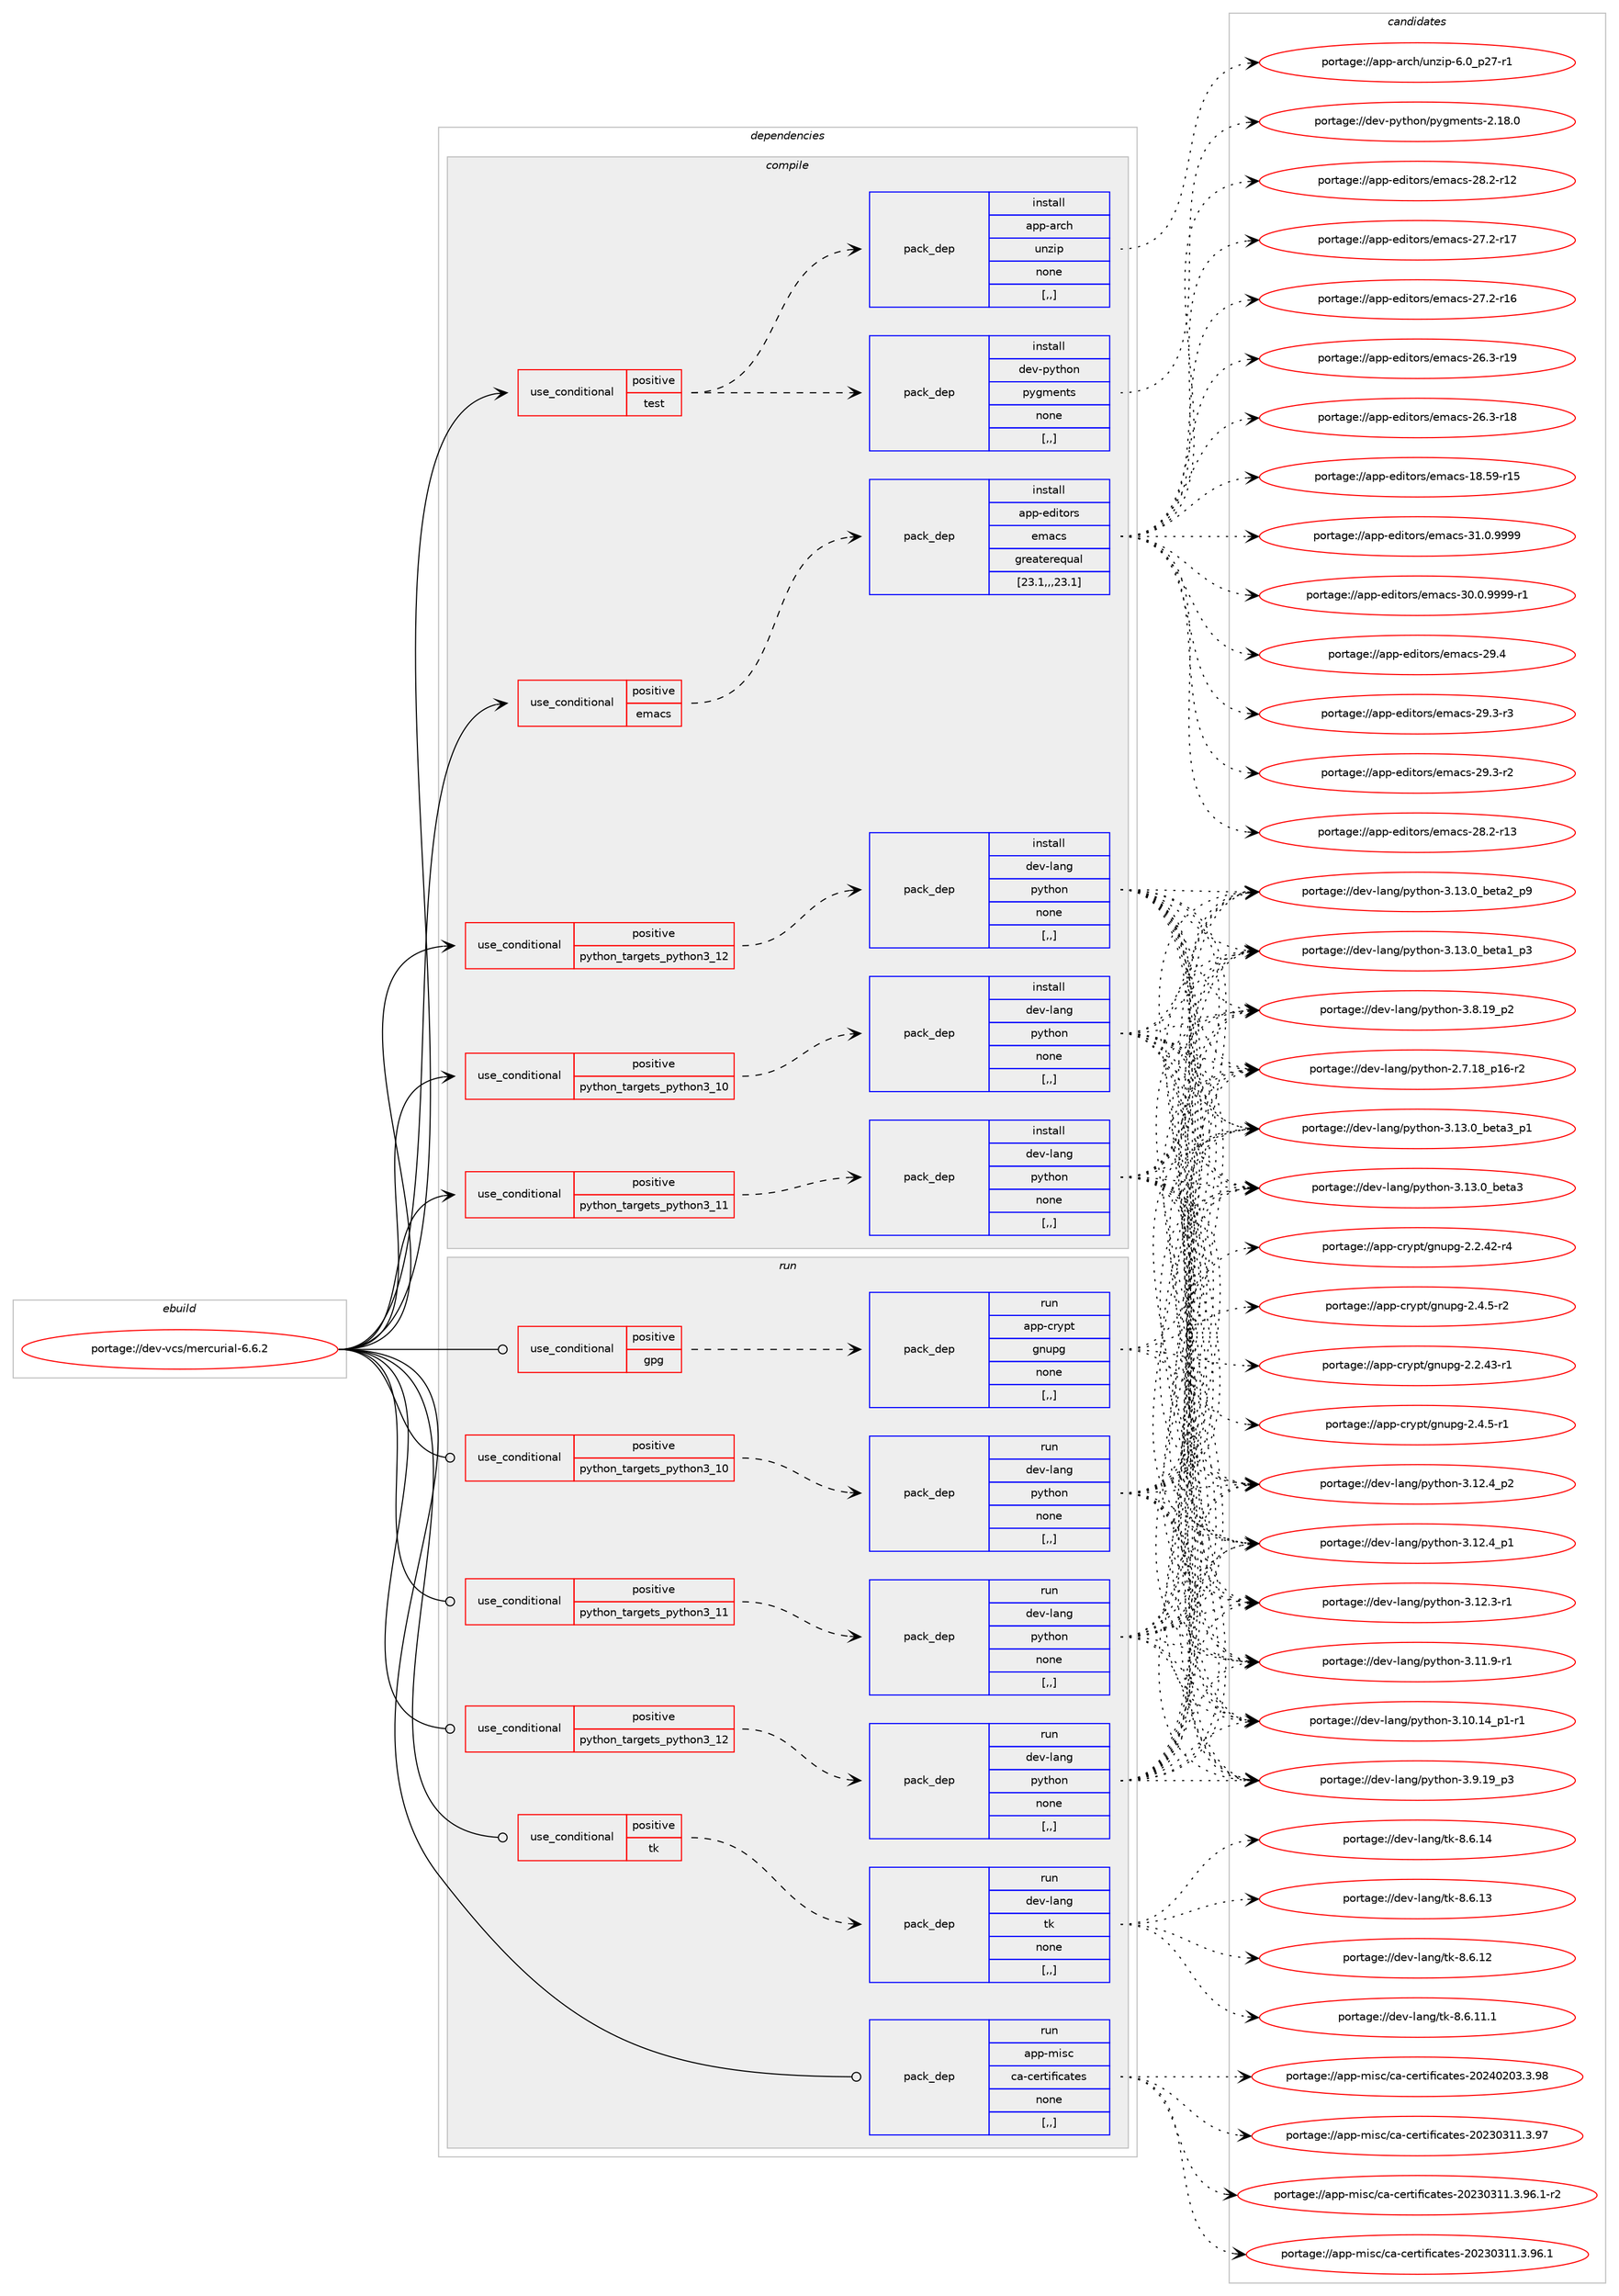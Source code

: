 digraph prolog {

# *************
# Graph options
# *************

newrank=true;
concentrate=true;
compound=true;
graph [rankdir=LR,fontname=Helvetica,fontsize=10,ranksep=1.5];#, ranksep=2.5, nodesep=0.2];
edge  [arrowhead=vee];
node  [fontname=Helvetica,fontsize=10];

# **********
# The ebuild
# **********

subgraph cluster_leftcol {
color=gray;
label=<<i>ebuild</i>>;
id [label="portage://dev-vcs/mercurial-6.6.2", color=red, width=4, href="../dev-vcs/mercurial-6.6.2.svg"];
}

# ****************
# The dependencies
# ****************

subgraph cluster_midcol {
color=gray;
label=<<i>dependencies</i>>;
subgraph cluster_compile {
fillcolor="#eeeeee";
style=filled;
label=<<i>compile</i>>;
subgraph cond62435 {
dependency222277 [label=<<TABLE BORDER="0" CELLBORDER="1" CELLSPACING="0" CELLPADDING="4"><TR><TD ROWSPAN="3" CELLPADDING="10">use_conditional</TD></TR><TR><TD>positive</TD></TR><TR><TD>emacs</TD></TR></TABLE>>, shape=none, color=red];
subgraph pack158361 {
dependency222278 [label=<<TABLE BORDER="0" CELLBORDER="1" CELLSPACING="0" CELLPADDING="4" WIDTH="220"><TR><TD ROWSPAN="6" CELLPADDING="30">pack_dep</TD></TR><TR><TD WIDTH="110">install</TD></TR><TR><TD>app-editors</TD></TR><TR><TD>emacs</TD></TR><TR><TD>greaterequal</TD></TR><TR><TD>[23.1,,,23.1]</TD></TR></TABLE>>, shape=none, color=blue];
}
dependency222277:e -> dependency222278:w [weight=20,style="dashed",arrowhead="vee"];
}
id:e -> dependency222277:w [weight=20,style="solid",arrowhead="vee"];
subgraph cond62436 {
dependency222279 [label=<<TABLE BORDER="0" CELLBORDER="1" CELLSPACING="0" CELLPADDING="4"><TR><TD ROWSPAN="3" CELLPADDING="10">use_conditional</TD></TR><TR><TD>positive</TD></TR><TR><TD>python_targets_python3_10</TD></TR></TABLE>>, shape=none, color=red];
subgraph pack158362 {
dependency222280 [label=<<TABLE BORDER="0" CELLBORDER="1" CELLSPACING="0" CELLPADDING="4" WIDTH="220"><TR><TD ROWSPAN="6" CELLPADDING="30">pack_dep</TD></TR><TR><TD WIDTH="110">install</TD></TR><TR><TD>dev-lang</TD></TR><TR><TD>python</TD></TR><TR><TD>none</TD></TR><TR><TD>[,,]</TD></TR></TABLE>>, shape=none, color=blue];
}
dependency222279:e -> dependency222280:w [weight=20,style="dashed",arrowhead="vee"];
}
id:e -> dependency222279:w [weight=20,style="solid",arrowhead="vee"];
subgraph cond62437 {
dependency222281 [label=<<TABLE BORDER="0" CELLBORDER="1" CELLSPACING="0" CELLPADDING="4"><TR><TD ROWSPAN="3" CELLPADDING="10">use_conditional</TD></TR><TR><TD>positive</TD></TR><TR><TD>python_targets_python3_11</TD></TR></TABLE>>, shape=none, color=red];
subgraph pack158363 {
dependency222282 [label=<<TABLE BORDER="0" CELLBORDER="1" CELLSPACING="0" CELLPADDING="4" WIDTH="220"><TR><TD ROWSPAN="6" CELLPADDING="30">pack_dep</TD></TR><TR><TD WIDTH="110">install</TD></TR><TR><TD>dev-lang</TD></TR><TR><TD>python</TD></TR><TR><TD>none</TD></TR><TR><TD>[,,]</TD></TR></TABLE>>, shape=none, color=blue];
}
dependency222281:e -> dependency222282:w [weight=20,style="dashed",arrowhead="vee"];
}
id:e -> dependency222281:w [weight=20,style="solid",arrowhead="vee"];
subgraph cond62438 {
dependency222283 [label=<<TABLE BORDER="0" CELLBORDER="1" CELLSPACING="0" CELLPADDING="4"><TR><TD ROWSPAN="3" CELLPADDING="10">use_conditional</TD></TR><TR><TD>positive</TD></TR><TR><TD>python_targets_python3_12</TD></TR></TABLE>>, shape=none, color=red];
subgraph pack158364 {
dependency222284 [label=<<TABLE BORDER="0" CELLBORDER="1" CELLSPACING="0" CELLPADDING="4" WIDTH="220"><TR><TD ROWSPAN="6" CELLPADDING="30">pack_dep</TD></TR><TR><TD WIDTH="110">install</TD></TR><TR><TD>dev-lang</TD></TR><TR><TD>python</TD></TR><TR><TD>none</TD></TR><TR><TD>[,,]</TD></TR></TABLE>>, shape=none, color=blue];
}
dependency222283:e -> dependency222284:w [weight=20,style="dashed",arrowhead="vee"];
}
id:e -> dependency222283:w [weight=20,style="solid",arrowhead="vee"];
subgraph cond62439 {
dependency222285 [label=<<TABLE BORDER="0" CELLBORDER="1" CELLSPACING="0" CELLPADDING="4"><TR><TD ROWSPAN="3" CELLPADDING="10">use_conditional</TD></TR><TR><TD>positive</TD></TR><TR><TD>test</TD></TR></TABLE>>, shape=none, color=red];
subgraph pack158365 {
dependency222286 [label=<<TABLE BORDER="0" CELLBORDER="1" CELLSPACING="0" CELLPADDING="4" WIDTH="220"><TR><TD ROWSPAN="6" CELLPADDING="30">pack_dep</TD></TR><TR><TD WIDTH="110">install</TD></TR><TR><TD>app-arch</TD></TR><TR><TD>unzip</TD></TR><TR><TD>none</TD></TR><TR><TD>[,,]</TD></TR></TABLE>>, shape=none, color=blue];
}
dependency222285:e -> dependency222286:w [weight=20,style="dashed",arrowhead="vee"];
subgraph pack158366 {
dependency222287 [label=<<TABLE BORDER="0" CELLBORDER="1" CELLSPACING="0" CELLPADDING="4" WIDTH="220"><TR><TD ROWSPAN="6" CELLPADDING="30">pack_dep</TD></TR><TR><TD WIDTH="110">install</TD></TR><TR><TD>dev-python</TD></TR><TR><TD>pygments</TD></TR><TR><TD>none</TD></TR><TR><TD>[,,]</TD></TR></TABLE>>, shape=none, color=blue];
}
dependency222285:e -> dependency222287:w [weight=20,style="dashed",arrowhead="vee"];
}
id:e -> dependency222285:w [weight=20,style="solid",arrowhead="vee"];
}
subgraph cluster_compileandrun {
fillcolor="#eeeeee";
style=filled;
label=<<i>compile and run</i>>;
}
subgraph cluster_run {
fillcolor="#eeeeee";
style=filled;
label=<<i>run</i>>;
subgraph cond62440 {
dependency222288 [label=<<TABLE BORDER="0" CELLBORDER="1" CELLSPACING="0" CELLPADDING="4"><TR><TD ROWSPAN="3" CELLPADDING="10">use_conditional</TD></TR><TR><TD>positive</TD></TR><TR><TD>gpg</TD></TR></TABLE>>, shape=none, color=red];
subgraph pack158367 {
dependency222289 [label=<<TABLE BORDER="0" CELLBORDER="1" CELLSPACING="0" CELLPADDING="4" WIDTH="220"><TR><TD ROWSPAN="6" CELLPADDING="30">pack_dep</TD></TR><TR><TD WIDTH="110">run</TD></TR><TR><TD>app-crypt</TD></TR><TR><TD>gnupg</TD></TR><TR><TD>none</TD></TR><TR><TD>[,,]</TD></TR></TABLE>>, shape=none, color=blue];
}
dependency222288:e -> dependency222289:w [weight=20,style="dashed",arrowhead="vee"];
}
id:e -> dependency222288:w [weight=20,style="solid",arrowhead="odot"];
subgraph cond62441 {
dependency222290 [label=<<TABLE BORDER="0" CELLBORDER="1" CELLSPACING="0" CELLPADDING="4"><TR><TD ROWSPAN="3" CELLPADDING="10">use_conditional</TD></TR><TR><TD>positive</TD></TR><TR><TD>python_targets_python3_10</TD></TR></TABLE>>, shape=none, color=red];
subgraph pack158368 {
dependency222291 [label=<<TABLE BORDER="0" CELLBORDER="1" CELLSPACING="0" CELLPADDING="4" WIDTH="220"><TR><TD ROWSPAN="6" CELLPADDING="30">pack_dep</TD></TR><TR><TD WIDTH="110">run</TD></TR><TR><TD>dev-lang</TD></TR><TR><TD>python</TD></TR><TR><TD>none</TD></TR><TR><TD>[,,]</TD></TR></TABLE>>, shape=none, color=blue];
}
dependency222290:e -> dependency222291:w [weight=20,style="dashed",arrowhead="vee"];
}
id:e -> dependency222290:w [weight=20,style="solid",arrowhead="odot"];
subgraph cond62442 {
dependency222292 [label=<<TABLE BORDER="0" CELLBORDER="1" CELLSPACING="0" CELLPADDING="4"><TR><TD ROWSPAN="3" CELLPADDING="10">use_conditional</TD></TR><TR><TD>positive</TD></TR><TR><TD>python_targets_python3_11</TD></TR></TABLE>>, shape=none, color=red];
subgraph pack158369 {
dependency222293 [label=<<TABLE BORDER="0" CELLBORDER="1" CELLSPACING="0" CELLPADDING="4" WIDTH="220"><TR><TD ROWSPAN="6" CELLPADDING="30">pack_dep</TD></TR><TR><TD WIDTH="110">run</TD></TR><TR><TD>dev-lang</TD></TR><TR><TD>python</TD></TR><TR><TD>none</TD></TR><TR><TD>[,,]</TD></TR></TABLE>>, shape=none, color=blue];
}
dependency222292:e -> dependency222293:w [weight=20,style="dashed",arrowhead="vee"];
}
id:e -> dependency222292:w [weight=20,style="solid",arrowhead="odot"];
subgraph cond62443 {
dependency222294 [label=<<TABLE BORDER="0" CELLBORDER="1" CELLSPACING="0" CELLPADDING="4"><TR><TD ROWSPAN="3" CELLPADDING="10">use_conditional</TD></TR><TR><TD>positive</TD></TR><TR><TD>python_targets_python3_12</TD></TR></TABLE>>, shape=none, color=red];
subgraph pack158370 {
dependency222295 [label=<<TABLE BORDER="0" CELLBORDER="1" CELLSPACING="0" CELLPADDING="4" WIDTH="220"><TR><TD ROWSPAN="6" CELLPADDING="30">pack_dep</TD></TR><TR><TD WIDTH="110">run</TD></TR><TR><TD>dev-lang</TD></TR><TR><TD>python</TD></TR><TR><TD>none</TD></TR><TR><TD>[,,]</TD></TR></TABLE>>, shape=none, color=blue];
}
dependency222294:e -> dependency222295:w [weight=20,style="dashed",arrowhead="vee"];
}
id:e -> dependency222294:w [weight=20,style="solid",arrowhead="odot"];
subgraph cond62444 {
dependency222296 [label=<<TABLE BORDER="0" CELLBORDER="1" CELLSPACING="0" CELLPADDING="4"><TR><TD ROWSPAN="3" CELLPADDING="10">use_conditional</TD></TR><TR><TD>positive</TD></TR><TR><TD>tk</TD></TR></TABLE>>, shape=none, color=red];
subgraph pack158371 {
dependency222297 [label=<<TABLE BORDER="0" CELLBORDER="1" CELLSPACING="0" CELLPADDING="4" WIDTH="220"><TR><TD ROWSPAN="6" CELLPADDING="30">pack_dep</TD></TR><TR><TD WIDTH="110">run</TD></TR><TR><TD>dev-lang</TD></TR><TR><TD>tk</TD></TR><TR><TD>none</TD></TR><TR><TD>[,,]</TD></TR></TABLE>>, shape=none, color=blue];
}
dependency222296:e -> dependency222297:w [weight=20,style="dashed",arrowhead="vee"];
}
id:e -> dependency222296:w [weight=20,style="solid",arrowhead="odot"];
subgraph pack158372 {
dependency222298 [label=<<TABLE BORDER="0" CELLBORDER="1" CELLSPACING="0" CELLPADDING="4" WIDTH="220"><TR><TD ROWSPAN="6" CELLPADDING="30">pack_dep</TD></TR><TR><TD WIDTH="110">run</TD></TR><TR><TD>app-misc</TD></TR><TR><TD>ca-certificates</TD></TR><TR><TD>none</TD></TR><TR><TD>[,,]</TD></TR></TABLE>>, shape=none, color=blue];
}
id:e -> dependency222298:w [weight=20,style="solid",arrowhead="odot"];
}
}

# **************
# The candidates
# **************

subgraph cluster_choices {
rank=same;
color=gray;
label=<<i>candidates</i>>;

subgraph choice158361 {
color=black;
nodesep=1;
choice971121124510110010511611111411547101109979911545514946484657575757 [label="portage://app-editors/emacs-31.0.9999", color=red, width=4,href="../app-editors/emacs-31.0.9999.svg"];
choice9711211245101100105116111114115471011099799115455148464846575757574511449 [label="portage://app-editors/emacs-30.0.9999-r1", color=red, width=4,href="../app-editors/emacs-30.0.9999-r1.svg"];
choice97112112451011001051161111141154710110997991154550574652 [label="portage://app-editors/emacs-29.4", color=red, width=4,href="../app-editors/emacs-29.4.svg"];
choice971121124510110010511611111411547101109979911545505746514511451 [label="portage://app-editors/emacs-29.3-r3", color=red, width=4,href="../app-editors/emacs-29.3-r3.svg"];
choice971121124510110010511611111411547101109979911545505746514511450 [label="portage://app-editors/emacs-29.3-r2", color=red, width=4,href="../app-editors/emacs-29.3-r2.svg"];
choice97112112451011001051161111141154710110997991154550564650451144951 [label="portage://app-editors/emacs-28.2-r13", color=red, width=4,href="../app-editors/emacs-28.2-r13.svg"];
choice97112112451011001051161111141154710110997991154550564650451144950 [label="portage://app-editors/emacs-28.2-r12", color=red, width=4,href="../app-editors/emacs-28.2-r12.svg"];
choice97112112451011001051161111141154710110997991154550554650451144955 [label="portage://app-editors/emacs-27.2-r17", color=red, width=4,href="../app-editors/emacs-27.2-r17.svg"];
choice97112112451011001051161111141154710110997991154550554650451144954 [label="portage://app-editors/emacs-27.2-r16", color=red, width=4,href="../app-editors/emacs-27.2-r16.svg"];
choice97112112451011001051161111141154710110997991154550544651451144957 [label="portage://app-editors/emacs-26.3-r19", color=red, width=4,href="../app-editors/emacs-26.3-r19.svg"];
choice97112112451011001051161111141154710110997991154550544651451144956 [label="portage://app-editors/emacs-26.3-r18", color=red, width=4,href="../app-editors/emacs-26.3-r18.svg"];
choice9711211245101100105116111114115471011099799115454956465357451144953 [label="portage://app-editors/emacs-18.59-r15", color=red, width=4,href="../app-editors/emacs-18.59-r15.svg"];
dependency222278:e -> choice971121124510110010511611111411547101109979911545514946484657575757:w [style=dotted,weight="100"];
dependency222278:e -> choice9711211245101100105116111114115471011099799115455148464846575757574511449:w [style=dotted,weight="100"];
dependency222278:e -> choice97112112451011001051161111141154710110997991154550574652:w [style=dotted,weight="100"];
dependency222278:e -> choice971121124510110010511611111411547101109979911545505746514511451:w [style=dotted,weight="100"];
dependency222278:e -> choice971121124510110010511611111411547101109979911545505746514511450:w [style=dotted,weight="100"];
dependency222278:e -> choice97112112451011001051161111141154710110997991154550564650451144951:w [style=dotted,weight="100"];
dependency222278:e -> choice97112112451011001051161111141154710110997991154550564650451144950:w [style=dotted,weight="100"];
dependency222278:e -> choice97112112451011001051161111141154710110997991154550554650451144955:w [style=dotted,weight="100"];
dependency222278:e -> choice97112112451011001051161111141154710110997991154550554650451144954:w [style=dotted,weight="100"];
dependency222278:e -> choice97112112451011001051161111141154710110997991154550544651451144957:w [style=dotted,weight="100"];
dependency222278:e -> choice97112112451011001051161111141154710110997991154550544651451144956:w [style=dotted,weight="100"];
dependency222278:e -> choice9711211245101100105116111114115471011099799115454956465357451144953:w [style=dotted,weight="100"];
}
subgraph choice158362 {
color=black;
nodesep=1;
choice10010111845108971101034711212111610411111045514649514648959810111697519511249 [label="portage://dev-lang/python-3.13.0_beta3_p1", color=red, width=4,href="../dev-lang/python-3.13.0_beta3_p1.svg"];
choice1001011184510897110103471121211161041111104551464951464895981011169751 [label="portage://dev-lang/python-3.13.0_beta3", color=red, width=4,href="../dev-lang/python-3.13.0_beta3.svg"];
choice10010111845108971101034711212111610411111045514649514648959810111697509511257 [label="portage://dev-lang/python-3.13.0_beta2_p9", color=red, width=4,href="../dev-lang/python-3.13.0_beta2_p9.svg"];
choice10010111845108971101034711212111610411111045514649514648959810111697499511251 [label="portage://dev-lang/python-3.13.0_beta1_p3", color=red, width=4,href="../dev-lang/python-3.13.0_beta1_p3.svg"];
choice100101118451089711010347112121116104111110455146495046529511250 [label="portage://dev-lang/python-3.12.4_p2", color=red, width=4,href="../dev-lang/python-3.12.4_p2.svg"];
choice100101118451089711010347112121116104111110455146495046529511249 [label="portage://dev-lang/python-3.12.4_p1", color=red, width=4,href="../dev-lang/python-3.12.4_p1.svg"];
choice100101118451089711010347112121116104111110455146495046514511449 [label="portage://dev-lang/python-3.12.3-r1", color=red, width=4,href="../dev-lang/python-3.12.3-r1.svg"];
choice100101118451089711010347112121116104111110455146494946574511449 [label="portage://dev-lang/python-3.11.9-r1", color=red, width=4,href="../dev-lang/python-3.11.9-r1.svg"];
choice100101118451089711010347112121116104111110455146494846495295112494511449 [label="portage://dev-lang/python-3.10.14_p1-r1", color=red, width=4,href="../dev-lang/python-3.10.14_p1-r1.svg"];
choice100101118451089711010347112121116104111110455146574649579511251 [label="portage://dev-lang/python-3.9.19_p3", color=red, width=4,href="../dev-lang/python-3.9.19_p3.svg"];
choice100101118451089711010347112121116104111110455146564649579511250 [label="portage://dev-lang/python-3.8.19_p2", color=red, width=4,href="../dev-lang/python-3.8.19_p2.svg"];
choice100101118451089711010347112121116104111110455046554649569511249544511450 [label="portage://dev-lang/python-2.7.18_p16-r2", color=red, width=4,href="../dev-lang/python-2.7.18_p16-r2.svg"];
dependency222280:e -> choice10010111845108971101034711212111610411111045514649514648959810111697519511249:w [style=dotted,weight="100"];
dependency222280:e -> choice1001011184510897110103471121211161041111104551464951464895981011169751:w [style=dotted,weight="100"];
dependency222280:e -> choice10010111845108971101034711212111610411111045514649514648959810111697509511257:w [style=dotted,weight="100"];
dependency222280:e -> choice10010111845108971101034711212111610411111045514649514648959810111697499511251:w [style=dotted,weight="100"];
dependency222280:e -> choice100101118451089711010347112121116104111110455146495046529511250:w [style=dotted,weight="100"];
dependency222280:e -> choice100101118451089711010347112121116104111110455146495046529511249:w [style=dotted,weight="100"];
dependency222280:e -> choice100101118451089711010347112121116104111110455146495046514511449:w [style=dotted,weight="100"];
dependency222280:e -> choice100101118451089711010347112121116104111110455146494946574511449:w [style=dotted,weight="100"];
dependency222280:e -> choice100101118451089711010347112121116104111110455146494846495295112494511449:w [style=dotted,weight="100"];
dependency222280:e -> choice100101118451089711010347112121116104111110455146574649579511251:w [style=dotted,weight="100"];
dependency222280:e -> choice100101118451089711010347112121116104111110455146564649579511250:w [style=dotted,weight="100"];
dependency222280:e -> choice100101118451089711010347112121116104111110455046554649569511249544511450:w [style=dotted,weight="100"];
}
subgraph choice158363 {
color=black;
nodesep=1;
choice10010111845108971101034711212111610411111045514649514648959810111697519511249 [label="portage://dev-lang/python-3.13.0_beta3_p1", color=red, width=4,href="../dev-lang/python-3.13.0_beta3_p1.svg"];
choice1001011184510897110103471121211161041111104551464951464895981011169751 [label="portage://dev-lang/python-3.13.0_beta3", color=red, width=4,href="../dev-lang/python-3.13.0_beta3.svg"];
choice10010111845108971101034711212111610411111045514649514648959810111697509511257 [label="portage://dev-lang/python-3.13.0_beta2_p9", color=red, width=4,href="../dev-lang/python-3.13.0_beta2_p9.svg"];
choice10010111845108971101034711212111610411111045514649514648959810111697499511251 [label="portage://dev-lang/python-3.13.0_beta1_p3", color=red, width=4,href="../dev-lang/python-3.13.0_beta1_p3.svg"];
choice100101118451089711010347112121116104111110455146495046529511250 [label="portage://dev-lang/python-3.12.4_p2", color=red, width=4,href="../dev-lang/python-3.12.4_p2.svg"];
choice100101118451089711010347112121116104111110455146495046529511249 [label="portage://dev-lang/python-3.12.4_p1", color=red, width=4,href="../dev-lang/python-3.12.4_p1.svg"];
choice100101118451089711010347112121116104111110455146495046514511449 [label="portage://dev-lang/python-3.12.3-r1", color=red, width=4,href="../dev-lang/python-3.12.3-r1.svg"];
choice100101118451089711010347112121116104111110455146494946574511449 [label="portage://dev-lang/python-3.11.9-r1", color=red, width=4,href="../dev-lang/python-3.11.9-r1.svg"];
choice100101118451089711010347112121116104111110455146494846495295112494511449 [label="portage://dev-lang/python-3.10.14_p1-r1", color=red, width=4,href="../dev-lang/python-3.10.14_p1-r1.svg"];
choice100101118451089711010347112121116104111110455146574649579511251 [label="portage://dev-lang/python-3.9.19_p3", color=red, width=4,href="../dev-lang/python-3.9.19_p3.svg"];
choice100101118451089711010347112121116104111110455146564649579511250 [label="portage://dev-lang/python-3.8.19_p2", color=red, width=4,href="../dev-lang/python-3.8.19_p2.svg"];
choice100101118451089711010347112121116104111110455046554649569511249544511450 [label="portage://dev-lang/python-2.7.18_p16-r2", color=red, width=4,href="../dev-lang/python-2.7.18_p16-r2.svg"];
dependency222282:e -> choice10010111845108971101034711212111610411111045514649514648959810111697519511249:w [style=dotted,weight="100"];
dependency222282:e -> choice1001011184510897110103471121211161041111104551464951464895981011169751:w [style=dotted,weight="100"];
dependency222282:e -> choice10010111845108971101034711212111610411111045514649514648959810111697509511257:w [style=dotted,weight="100"];
dependency222282:e -> choice10010111845108971101034711212111610411111045514649514648959810111697499511251:w [style=dotted,weight="100"];
dependency222282:e -> choice100101118451089711010347112121116104111110455146495046529511250:w [style=dotted,weight="100"];
dependency222282:e -> choice100101118451089711010347112121116104111110455146495046529511249:w [style=dotted,weight="100"];
dependency222282:e -> choice100101118451089711010347112121116104111110455146495046514511449:w [style=dotted,weight="100"];
dependency222282:e -> choice100101118451089711010347112121116104111110455146494946574511449:w [style=dotted,weight="100"];
dependency222282:e -> choice100101118451089711010347112121116104111110455146494846495295112494511449:w [style=dotted,weight="100"];
dependency222282:e -> choice100101118451089711010347112121116104111110455146574649579511251:w [style=dotted,weight="100"];
dependency222282:e -> choice100101118451089711010347112121116104111110455146564649579511250:w [style=dotted,weight="100"];
dependency222282:e -> choice100101118451089711010347112121116104111110455046554649569511249544511450:w [style=dotted,weight="100"];
}
subgraph choice158364 {
color=black;
nodesep=1;
choice10010111845108971101034711212111610411111045514649514648959810111697519511249 [label="portage://dev-lang/python-3.13.0_beta3_p1", color=red, width=4,href="../dev-lang/python-3.13.0_beta3_p1.svg"];
choice1001011184510897110103471121211161041111104551464951464895981011169751 [label="portage://dev-lang/python-3.13.0_beta3", color=red, width=4,href="../dev-lang/python-3.13.0_beta3.svg"];
choice10010111845108971101034711212111610411111045514649514648959810111697509511257 [label="portage://dev-lang/python-3.13.0_beta2_p9", color=red, width=4,href="../dev-lang/python-3.13.0_beta2_p9.svg"];
choice10010111845108971101034711212111610411111045514649514648959810111697499511251 [label="portage://dev-lang/python-3.13.0_beta1_p3", color=red, width=4,href="../dev-lang/python-3.13.0_beta1_p3.svg"];
choice100101118451089711010347112121116104111110455146495046529511250 [label="portage://dev-lang/python-3.12.4_p2", color=red, width=4,href="../dev-lang/python-3.12.4_p2.svg"];
choice100101118451089711010347112121116104111110455146495046529511249 [label="portage://dev-lang/python-3.12.4_p1", color=red, width=4,href="../dev-lang/python-3.12.4_p1.svg"];
choice100101118451089711010347112121116104111110455146495046514511449 [label="portage://dev-lang/python-3.12.3-r1", color=red, width=4,href="../dev-lang/python-3.12.3-r1.svg"];
choice100101118451089711010347112121116104111110455146494946574511449 [label="portage://dev-lang/python-3.11.9-r1", color=red, width=4,href="../dev-lang/python-3.11.9-r1.svg"];
choice100101118451089711010347112121116104111110455146494846495295112494511449 [label="portage://dev-lang/python-3.10.14_p1-r1", color=red, width=4,href="../dev-lang/python-3.10.14_p1-r1.svg"];
choice100101118451089711010347112121116104111110455146574649579511251 [label="portage://dev-lang/python-3.9.19_p3", color=red, width=4,href="../dev-lang/python-3.9.19_p3.svg"];
choice100101118451089711010347112121116104111110455146564649579511250 [label="portage://dev-lang/python-3.8.19_p2", color=red, width=4,href="../dev-lang/python-3.8.19_p2.svg"];
choice100101118451089711010347112121116104111110455046554649569511249544511450 [label="portage://dev-lang/python-2.7.18_p16-r2", color=red, width=4,href="../dev-lang/python-2.7.18_p16-r2.svg"];
dependency222284:e -> choice10010111845108971101034711212111610411111045514649514648959810111697519511249:w [style=dotted,weight="100"];
dependency222284:e -> choice1001011184510897110103471121211161041111104551464951464895981011169751:w [style=dotted,weight="100"];
dependency222284:e -> choice10010111845108971101034711212111610411111045514649514648959810111697509511257:w [style=dotted,weight="100"];
dependency222284:e -> choice10010111845108971101034711212111610411111045514649514648959810111697499511251:w [style=dotted,weight="100"];
dependency222284:e -> choice100101118451089711010347112121116104111110455146495046529511250:w [style=dotted,weight="100"];
dependency222284:e -> choice100101118451089711010347112121116104111110455146495046529511249:w [style=dotted,weight="100"];
dependency222284:e -> choice100101118451089711010347112121116104111110455146495046514511449:w [style=dotted,weight="100"];
dependency222284:e -> choice100101118451089711010347112121116104111110455146494946574511449:w [style=dotted,weight="100"];
dependency222284:e -> choice100101118451089711010347112121116104111110455146494846495295112494511449:w [style=dotted,weight="100"];
dependency222284:e -> choice100101118451089711010347112121116104111110455146574649579511251:w [style=dotted,weight="100"];
dependency222284:e -> choice100101118451089711010347112121116104111110455146564649579511250:w [style=dotted,weight="100"];
dependency222284:e -> choice100101118451089711010347112121116104111110455046554649569511249544511450:w [style=dotted,weight="100"];
}
subgraph choice158365 {
color=black;
nodesep=1;
choice9711211245971149910447117110122105112455446489511250554511449 [label="portage://app-arch/unzip-6.0_p27-r1", color=red, width=4,href="../app-arch/unzip-6.0_p27-r1.svg"];
dependency222286:e -> choice9711211245971149910447117110122105112455446489511250554511449:w [style=dotted,weight="100"];
}
subgraph choice158366 {
color=black;
nodesep=1;
choice100101118451121211161041111104711212110310910111011611545504649564648 [label="portage://dev-python/pygments-2.18.0", color=red, width=4,href="../dev-python/pygments-2.18.0.svg"];
dependency222287:e -> choice100101118451121211161041111104711212110310910111011611545504649564648:w [style=dotted,weight="100"];
}
subgraph choice158367 {
color=black;
nodesep=1;
choice971121124599114121112116471031101171121034550465246534511450 [label="portage://app-crypt/gnupg-2.4.5-r2", color=red, width=4,href="../app-crypt/gnupg-2.4.5-r2.svg"];
choice971121124599114121112116471031101171121034550465246534511449 [label="portage://app-crypt/gnupg-2.4.5-r1", color=red, width=4,href="../app-crypt/gnupg-2.4.5-r1.svg"];
choice97112112459911412111211647103110117112103455046504652514511449 [label="portage://app-crypt/gnupg-2.2.43-r1", color=red, width=4,href="../app-crypt/gnupg-2.2.43-r1.svg"];
choice97112112459911412111211647103110117112103455046504652504511452 [label="portage://app-crypt/gnupg-2.2.42-r4", color=red, width=4,href="../app-crypt/gnupg-2.2.42-r4.svg"];
dependency222289:e -> choice971121124599114121112116471031101171121034550465246534511450:w [style=dotted,weight="100"];
dependency222289:e -> choice971121124599114121112116471031101171121034550465246534511449:w [style=dotted,weight="100"];
dependency222289:e -> choice97112112459911412111211647103110117112103455046504652514511449:w [style=dotted,weight="100"];
dependency222289:e -> choice97112112459911412111211647103110117112103455046504652504511452:w [style=dotted,weight="100"];
}
subgraph choice158368 {
color=black;
nodesep=1;
choice10010111845108971101034711212111610411111045514649514648959810111697519511249 [label="portage://dev-lang/python-3.13.0_beta3_p1", color=red, width=4,href="../dev-lang/python-3.13.0_beta3_p1.svg"];
choice1001011184510897110103471121211161041111104551464951464895981011169751 [label="portage://dev-lang/python-3.13.0_beta3", color=red, width=4,href="../dev-lang/python-3.13.0_beta3.svg"];
choice10010111845108971101034711212111610411111045514649514648959810111697509511257 [label="portage://dev-lang/python-3.13.0_beta2_p9", color=red, width=4,href="../dev-lang/python-3.13.0_beta2_p9.svg"];
choice10010111845108971101034711212111610411111045514649514648959810111697499511251 [label="portage://dev-lang/python-3.13.0_beta1_p3", color=red, width=4,href="../dev-lang/python-3.13.0_beta1_p3.svg"];
choice100101118451089711010347112121116104111110455146495046529511250 [label="portage://dev-lang/python-3.12.4_p2", color=red, width=4,href="../dev-lang/python-3.12.4_p2.svg"];
choice100101118451089711010347112121116104111110455146495046529511249 [label="portage://dev-lang/python-3.12.4_p1", color=red, width=4,href="../dev-lang/python-3.12.4_p1.svg"];
choice100101118451089711010347112121116104111110455146495046514511449 [label="portage://dev-lang/python-3.12.3-r1", color=red, width=4,href="../dev-lang/python-3.12.3-r1.svg"];
choice100101118451089711010347112121116104111110455146494946574511449 [label="portage://dev-lang/python-3.11.9-r1", color=red, width=4,href="../dev-lang/python-3.11.9-r1.svg"];
choice100101118451089711010347112121116104111110455146494846495295112494511449 [label="portage://dev-lang/python-3.10.14_p1-r1", color=red, width=4,href="../dev-lang/python-3.10.14_p1-r1.svg"];
choice100101118451089711010347112121116104111110455146574649579511251 [label="portage://dev-lang/python-3.9.19_p3", color=red, width=4,href="../dev-lang/python-3.9.19_p3.svg"];
choice100101118451089711010347112121116104111110455146564649579511250 [label="portage://dev-lang/python-3.8.19_p2", color=red, width=4,href="../dev-lang/python-3.8.19_p2.svg"];
choice100101118451089711010347112121116104111110455046554649569511249544511450 [label="portage://dev-lang/python-2.7.18_p16-r2", color=red, width=4,href="../dev-lang/python-2.7.18_p16-r2.svg"];
dependency222291:e -> choice10010111845108971101034711212111610411111045514649514648959810111697519511249:w [style=dotted,weight="100"];
dependency222291:e -> choice1001011184510897110103471121211161041111104551464951464895981011169751:w [style=dotted,weight="100"];
dependency222291:e -> choice10010111845108971101034711212111610411111045514649514648959810111697509511257:w [style=dotted,weight="100"];
dependency222291:e -> choice10010111845108971101034711212111610411111045514649514648959810111697499511251:w [style=dotted,weight="100"];
dependency222291:e -> choice100101118451089711010347112121116104111110455146495046529511250:w [style=dotted,weight="100"];
dependency222291:e -> choice100101118451089711010347112121116104111110455146495046529511249:w [style=dotted,weight="100"];
dependency222291:e -> choice100101118451089711010347112121116104111110455146495046514511449:w [style=dotted,weight="100"];
dependency222291:e -> choice100101118451089711010347112121116104111110455146494946574511449:w [style=dotted,weight="100"];
dependency222291:e -> choice100101118451089711010347112121116104111110455146494846495295112494511449:w [style=dotted,weight="100"];
dependency222291:e -> choice100101118451089711010347112121116104111110455146574649579511251:w [style=dotted,weight="100"];
dependency222291:e -> choice100101118451089711010347112121116104111110455146564649579511250:w [style=dotted,weight="100"];
dependency222291:e -> choice100101118451089711010347112121116104111110455046554649569511249544511450:w [style=dotted,weight="100"];
}
subgraph choice158369 {
color=black;
nodesep=1;
choice10010111845108971101034711212111610411111045514649514648959810111697519511249 [label="portage://dev-lang/python-3.13.0_beta3_p1", color=red, width=4,href="../dev-lang/python-3.13.0_beta3_p1.svg"];
choice1001011184510897110103471121211161041111104551464951464895981011169751 [label="portage://dev-lang/python-3.13.0_beta3", color=red, width=4,href="../dev-lang/python-3.13.0_beta3.svg"];
choice10010111845108971101034711212111610411111045514649514648959810111697509511257 [label="portage://dev-lang/python-3.13.0_beta2_p9", color=red, width=4,href="../dev-lang/python-3.13.0_beta2_p9.svg"];
choice10010111845108971101034711212111610411111045514649514648959810111697499511251 [label="portage://dev-lang/python-3.13.0_beta1_p3", color=red, width=4,href="../dev-lang/python-3.13.0_beta1_p3.svg"];
choice100101118451089711010347112121116104111110455146495046529511250 [label="portage://dev-lang/python-3.12.4_p2", color=red, width=4,href="../dev-lang/python-3.12.4_p2.svg"];
choice100101118451089711010347112121116104111110455146495046529511249 [label="portage://dev-lang/python-3.12.4_p1", color=red, width=4,href="../dev-lang/python-3.12.4_p1.svg"];
choice100101118451089711010347112121116104111110455146495046514511449 [label="portage://dev-lang/python-3.12.3-r1", color=red, width=4,href="../dev-lang/python-3.12.3-r1.svg"];
choice100101118451089711010347112121116104111110455146494946574511449 [label="portage://dev-lang/python-3.11.9-r1", color=red, width=4,href="../dev-lang/python-3.11.9-r1.svg"];
choice100101118451089711010347112121116104111110455146494846495295112494511449 [label="portage://dev-lang/python-3.10.14_p1-r1", color=red, width=4,href="../dev-lang/python-3.10.14_p1-r1.svg"];
choice100101118451089711010347112121116104111110455146574649579511251 [label="portage://dev-lang/python-3.9.19_p3", color=red, width=4,href="../dev-lang/python-3.9.19_p3.svg"];
choice100101118451089711010347112121116104111110455146564649579511250 [label="portage://dev-lang/python-3.8.19_p2", color=red, width=4,href="../dev-lang/python-3.8.19_p2.svg"];
choice100101118451089711010347112121116104111110455046554649569511249544511450 [label="portage://dev-lang/python-2.7.18_p16-r2", color=red, width=4,href="../dev-lang/python-2.7.18_p16-r2.svg"];
dependency222293:e -> choice10010111845108971101034711212111610411111045514649514648959810111697519511249:w [style=dotted,weight="100"];
dependency222293:e -> choice1001011184510897110103471121211161041111104551464951464895981011169751:w [style=dotted,weight="100"];
dependency222293:e -> choice10010111845108971101034711212111610411111045514649514648959810111697509511257:w [style=dotted,weight="100"];
dependency222293:e -> choice10010111845108971101034711212111610411111045514649514648959810111697499511251:w [style=dotted,weight="100"];
dependency222293:e -> choice100101118451089711010347112121116104111110455146495046529511250:w [style=dotted,weight="100"];
dependency222293:e -> choice100101118451089711010347112121116104111110455146495046529511249:w [style=dotted,weight="100"];
dependency222293:e -> choice100101118451089711010347112121116104111110455146495046514511449:w [style=dotted,weight="100"];
dependency222293:e -> choice100101118451089711010347112121116104111110455146494946574511449:w [style=dotted,weight="100"];
dependency222293:e -> choice100101118451089711010347112121116104111110455146494846495295112494511449:w [style=dotted,weight="100"];
dependency222293:e -> choice100101118451089711010347112121116104111110455146574649579511251:w [style=dotted,weight="100"];
dependency222293:e -> choice100101118451089711010347112121116104111110455146564649579511250:w [style=dotted,weight="100"];
dependency222293:e -> choice100101118451089711010347112121116104111110455046554649569511249544511450:w [style=dotted,weight="100"];
}
subgraph choice158370 {
color=black;
nodesep=1;
choice10010111845108971101034711212111610411111045514649514648959810111697519511249 [label="portage://dev-lang/python-3.13.0_beta3_p1", color=red, width=4,href="../dev-lang/python-3.13.0_beta3_p1.svg"];
choice1001011184510897110103471121211161041111104551464951464895981011169751 [label="portage://dev-lang/python-3.13.0_beta3", color=red, width=4,href="../dev-lang/python-3.13.0_beta3.svg"];
choice10010111845108971101034711212111610411111045514649514648959810111697509511257 [label="portage://dev-lang/python-3.13.0_beta2_p9", color=red, width=4,href="../dev-lang/python-3.13.0_beta2_p9.svg"];
choice10010111845108971101034711212111610411111045514649514648959810111697499511251 [label="portage://dev-lang/python-3.13.0_beta1_p3", color=red, width=4,href="../dev-lang/python-3.13.0_beta1_p3.svg"];
choice100101118451089711010347112121116104111110455146495046529511250 [label="portage://dev-lang/python-3.12.4_p2", color=red, width=4,href="../dev-lang/python-3.12.4_p2.svg"];
choice100101118451089711010347112121116104111110455146495046529511249 [label="portage://dev-lang/python-3.12.4_p1", color=red, width=4,href="../dev-lang/python-3.12.4_p1.svg"];
choice100101118451089711010347112121116104111110455146495046514511449 [label="portage://dev-lang/python-3.12.3-r1", color=red, width=4,href="../dev-lang/python-3.12.3-r1.svg"];
choice100101118451089711010347112121116104111110455146494946574511449 [label="portage://dev-lang/python-3.11.9-r1", color=red, width=4,href="../dev-lang/python-3.11.9-r1.svg"];
choice100101118451089711010347112121116104111110455146494846495295112494511449 [label="portage://dev-lang/python-3.10.14_p1-r1", color=red, width=4,href="../dev-lang/python-3.10.14_p1-r1.svg"];
choice100101118451089711010347112121116104111110455146574649579511251 [label="portage://dev-lang/python-3.9.19_p3", color=red, width=4,href="../dev-lang/python-3.9.19_p3.svg"];
choice100101118451089711010347112121116104111110455146564649579511250 [label="portage://dev-lang/python-3.8.19_p2", color=red, width=4,href="../dev-lang/python-3.8.19_p2.svg"];
choice100101118451089711010347112121116104111110455046554649569511249544511450 [label="portage://dev-lang/python-2.7.18_p16-r2", color=red, width=4,href="../dev-lang/python-2.7.18_p16-r2.svg"];
dependency222295:e -> choice10010111845108971101034711212111610411111045514649514648959810111697519511249:w [style=dotted,weight="100"];
dependency222295:e -> choice1001011184510897110103471121211161041111104551464951464895981011169751:w [style=dotted,weight="100"];
dependency222295:e -> choice10010111845108971101034711212111610411111045514649514648959810111697509511257:w [style=dotted,weight="100"];
dependency222295:e -> choice10010111845108971101034711212111610411111045514649514648959810111697499511251:w [style=dotted,weight="100"];
dependency222295:e -> choice100101118451089711010347112121116104111110455146495046529511250:w [style=dotted,weight="100"];
dependency222295:e -> choice100101118451089711010347112121116104111110455146495046529511249:w [style=dotted,weight="100"];
dependency222295:e -> choice100101118451089711010347112121116104111110455146495046514511449:w [style=dotted,weight="100"];
dependency222295:e -> choice100101118451089711010347112121116104111110455146494946574511449:w [style=dotted,weight="100"];
dependency222295:e -> choice100101118451089711010347112121116104111110455146494846495295112494511449:w [style=dotted,weight="100"];
dependency222295:e -> choice100101118451089711010347112121116104111110455146574649579511251:w [style=dotted,weight="100"];
dependency222295:e -> choice100101118451089711010347112121116104111110455146564649579511250:w [style=dotted,weight="100"];
dependency222295:e -> choice100101118451089711010347112121116104111110455046554649569511249544511450:w [style=dotted,weight="100"];
}
subgraph choice158371 {
color=black;
nodesep=1;
choice10010111845108971101034711610745564654464952 [label="portage://dev-lang/tk-8.6.14", color=red, width=4,href="../dev-lang/tk-8.6.14.svg"];
choice10010111845108971101034711610745564654464951 [label="portage://dev-lang/tk-8.6.13", color=red, width=4,href="../dev-lang/tk-8.6.13.svg"];
choice10010111845108971101034711610745564654464950 [label="portage://dev-lang/tk-8.6.12", color=red, width=4,href="../dev-lang/tk-8.6.12.svg"];
choice100101118451089711010347116107455646544649494649 [label="portage://dev-lang/tk-8.6.11.1", color=red, width=4,href="../dev-lang/tk-8.6.11.1.svg"];
dependency222297:e -> choice10010111845108971101034711610745564654464952:w [style=dotted,weight="100"];
dependency222297:e -> choice10010111845108971101034711610745564654464951:w [style=dotted,weight="100"];
dependency222297:e -> choice10010111845108971101034711610745564654464950:w [style=dotted,weight="100"];
dependency222297:e -> choice100101118451089711010347116107455646544649494649:w [style=dotted,weight="100"];
}
subgraph choice158372 {
color=black;
nodesep=1;
choice971121124510910511599479997459910111411610510210599971161011154550485052485048514651465756 [label="portage://app-misc/ca-certificates-20240203.3.98", color=red, width=4,href="../app-misc/ca-certificates-20240203.3.98.svg"];
choice971121124510910511599479997459910111411610510210599971161011154550485051485149494651465755 [label="portage://app-misc/ca-certificates-20230311.3.97", color=red, width=4,href="../app-misc/ca-certificates-20230311.3.97.svg"];
choice97112112451091051159947999745991011141161051021059997116101115455048505148514949465146575446494511450 [label="portage://app-misc/ca-certificates-20230311.3.96.1-r2", color=red, width=4,href="../app-misc/ca-certificates-20230311.3.96.1-r2.svg"];
choice9711211245109105115994799974599101114116105102105999711610111545504850514851494946514657544649 [label="portage://app-misc/ca-certificates-20230311.3.96.1", color=red, width=4,href="../app-misc/ca-certificates-20230311.3.96.1.svg"];
dependency222298:e -> choice971121124510910511599479997459910111411610510210599971161011154550485052485048514651465756:w [style=dotted,weight="100"];
dependency222298:e -> choice971121124510910511599479997459910111411610510210599971161011154550485051485149494651465755:w [style=dotted,weight="100"];
dependency222298:e -> choice97112112451091051159947999745991011141161051021059997116101115455048505148514949465146575446494511450:w [style=dotted,weight="100"];
dependency222298:e -> choice9711211245109105115994799974599101114116105102105999711610111545504850514851494946514657544649:w [style=dotted,weight="100"];
}
}

}
